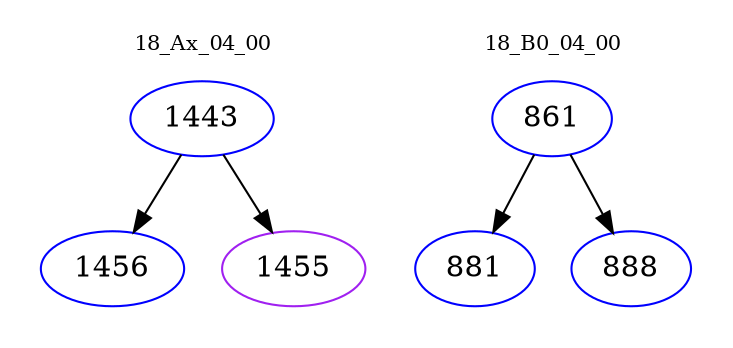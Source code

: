 digraph{
subgraph cluster_0 {
color = white
label = "18_Ax_04_00";
fontsize=10;
T0_1443 [label="1443", color="blue"]
T0_1443 -> T0_1456 [color="black"]
T0_1456 [label="1456", color="blue"]
T0_1443 -> T0_1455 [color="black"]
T0_1455 [label="1455", color="purple"]
}
subgraph cluster_1 {
color = white
label = "18_B0_04_00";
fontsize=10;
T1_861 [label="861", color="blue"]
T1_861 -> T1_881 [color="black"]
T1_881 [label="881", color="blue"]
T1_861 -> T1_888 [color="black"]
T1_888 [label="888", color="blue"]
}
}
